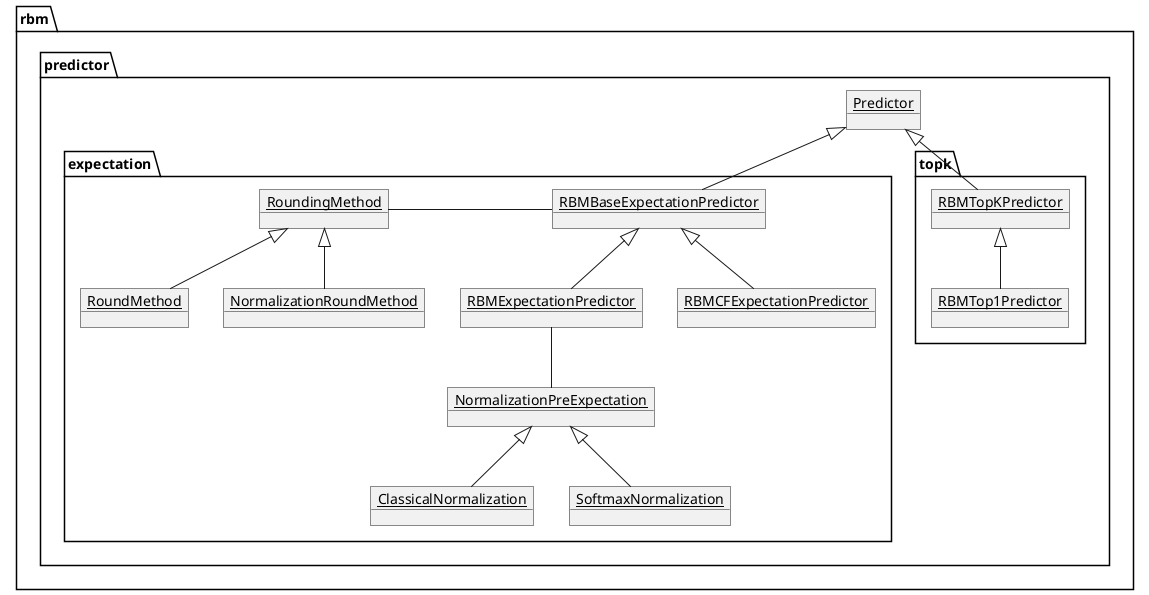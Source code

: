 @startuml
'left to right direction
skinparam style strictuml
skinparam shadowing false
skinparam monochrome true
skinparam classAttributeIconSize 0

package rbm.predictor {
    object Predictor

    package expectation {
        object RBMBaseExpectationPredictor
        object RBMExpectationPredictor
        object RBMCFExpectationPredictor

        object NormalizationPreExpectation
        object ClassicalNormalization
        object SoftmaxNormalization

        object RoundingMethod
        object RoundMethod
        object NormalizationRoundMethod
    }

    package topk {
        object RBMTopKPredictor
        object RBMTop1Predictor
    }
}

Predictor <|-- RBMBaseExpectationPredictor
RBMBaseExpectationPredictor <|-- RBMExpectationPredictor
RBMBaseExpectationPredictor <|-- RBMCFExpectationPredictor

NormalizationPreExpectation <|-- ClassicalNormalization
NormalizationPreExpectation <|-- SoftmaxNormalization

RBMExpectationPredictor -- NormalizationPreExpectation

RBMBaseExpectationPredictor -left- RoundingMethod

RoundingMethod <|-- RoundMethod
RoundingMethod <|-- NormalizationRoundMethod

Predictor <|-- RBMTopKPredictor
RBMTopKPredictor <|-- RBMTop1Predictor

@enduml